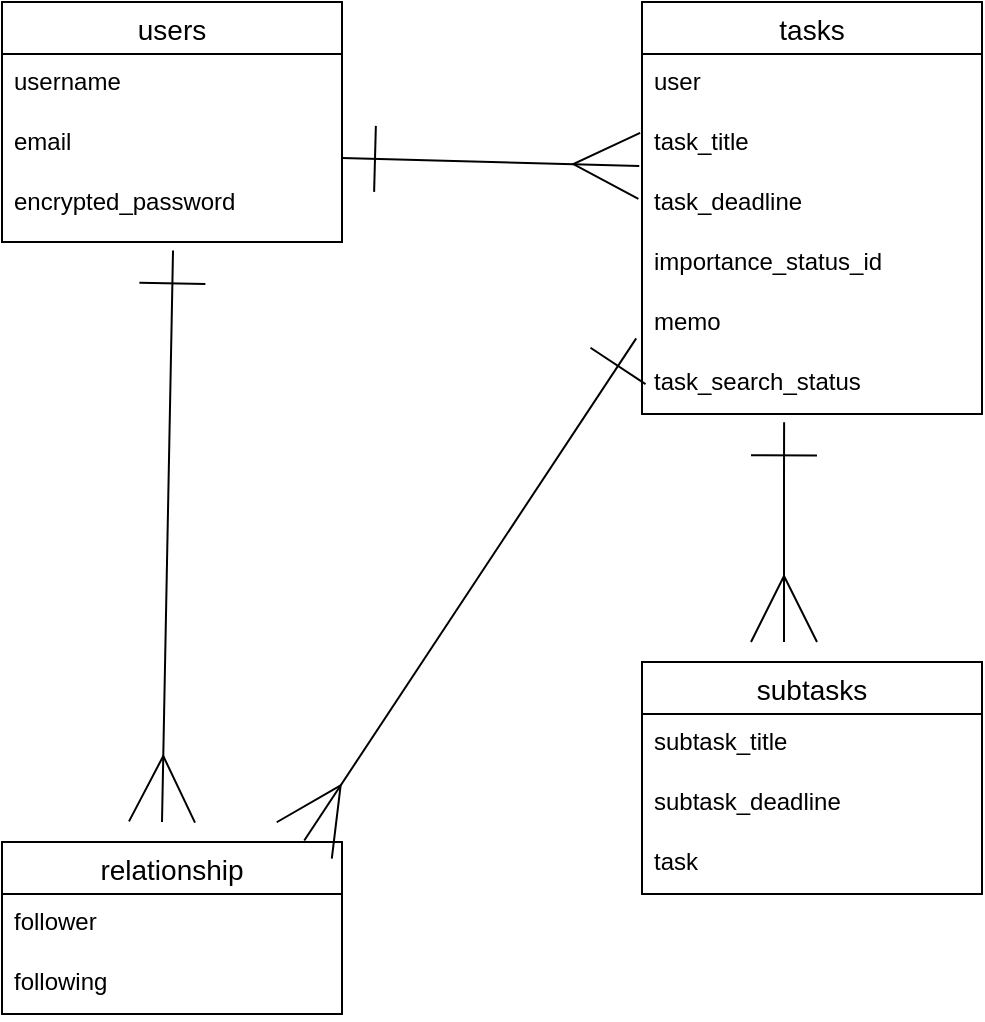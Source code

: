 <mxfile>
    <diagram id="Ka1vk4F85dSO5TzeCcQP" name="ページ1">
        <mxGraphModel dx="1285" dy="708" grid="1" gridSize="10" guides="1" tooltips="1" connect="1" arrows="1" fold="1" page="1" pageScale="1" pageWidth="827" pageHeight="1169" math="0" shadow="0">
            <root>
                <mxCell id="0"/>
                <mxCell id="1" parent="0"/>
                <mxCell id="2" value="users" style="swimlane;fontStyle=0;childLayout=stackLayout;horizontal=1;startSize=26;horizontalStack=0;resizeParent=1;resizeParentMax=0;resizeLast=0;collapsible=1;marginBottom=0;align=center;fontSize=14;" parent="1" vertex="1">
                    <mxGeometry x="150" y="40" width="170" height="120" as="geometry"/>
                </mxCell>
                <mxCell id="4" value="username" style="text;strokeColor=none;fillColor=none;spacingLeft=4;spacingRight=4;overflow=hidden;rotatable=0;points=[[0,0.5],[1,0.5]];portConstraint=eastwest;fontSize=12;" parent="2" vertex="1">
                    <mxGeometry y="26" width="170" height="30" as="geometry"/>
                </mxCell>
                <mxCell id="5" value="email&#10;" style="text;strokeColor=none;fillColor=none;spacingLeft=4;spacingRight=4;overflow=hidden;rotatable=0;points=[[0,0.5],[1,0.5]];portConstraint=eastwest;fontSize=12;" parent="2" vertex="1">
                    <mxGeometry y="56" width="170" height="30" as="geometry"/>
                </mxCell>
                <mxCell id="12" value="encrypted_password" style="text;strokeColor=none;fillColor=none;spacingLeft=4;spacingRight=4;overflow=hidden;rotatable=0;points=[[0,0.5],[1,0.5]];portConstraint=eastwest;fontSize=12;" parent="2" vertex="1">
                    <mxGeometry y="86" width="170" height="34" as="geometry"/>
                </mxCell>
                <mxCell id="13" value="tasks" style="swimlane;fontStyle=0;childLayout=stackLayout;horizontal=1;startSize=26;horizontalStack=0;resizeParent=1;resizeParentMax=0;resizeLast=0;collapsible=1;marginBottom=0;align=center;fontSize=14;" parent="1" vertex="1">
                    <mxGeometry x="470" y="40" width="170" height="206" as="geometry"/>
                </mxCell>
                <mxCell id="60" value="user" style="text;strokeColor=none;fillColor=none;spacingLeft=4;spacingRight=4;overflow=hidden;rotatable=0;points=[[0,0.5],[1,0.5]];portConstraint=eastwest;fontSize=12;" parent="13" vertex="1">
                    <mxGeometry y="26" width="170" height="30" as="geometry"/>
                </mxCell>
                <mxCell id="15" value="task_title" style="text;strokeColor=none;fillColor=none;spacingLeft=4;spacingRight=4;overflow=hidden;rotatable=0;points=[[0,0.5],[1,0.5]];portConstraint=eastwest;fontSize=12;" parent="13" vertex="1">
                    <mxGeometry y="56" width="170" height="30" as="geometry"/>
                </mxCell>
                <mxCell id="25" value="task_deadline" style="text;strokeColor=none;fillColor=none;spacingLeft=4;spacingRight=4;overflow=hidden;rotatable=0;points=[[0,0.5],[1,0.5]];portConstraint=eastwest;fontSize=12;" parent="13" vertex="1">
                    <mxGeometry y="86" width="170" height="30" as="geometry"/>
                </mxCell>
                <mxCell id="24" value="importance_status_id" style="text;strokeColor=none;fillColor=none;spacingLeft=4;spacingRight=4;overflow=hidden;rotatable=0;points=[[0,0.5],[1,0.5]];portConstraint=eastwest;fontSize=12;" parent="13" vertex="1">
                    <mxGeometry y="116" width="170" height="30" as="geometry"/>
                </mxCell>
                <mxCell id="23" value="memo" style="text;strokeColor=none;fillColor=none;spacingLeft=4;spacingRight=4;overflow=hidden;rotatable=0;points=[[0,0.5],[1,0.5]];portConstraint=eastwest;fontSize=12;" parent="13" vertex="1">
                    <mxGeometry y="146" width="170" height="30" as="geometry"/>
                </mxCell>
                <mxCell id="22" value="task_search_status" style="text;strokeColor=none;fillColor=none;spacingLeft=4;spacingRight=4;overflow=hidden;rotatable=0;points=[[0,0.5],[1,0.5]];portConstraint=eastwest;fontSize=12;" parent="13" vertex="1">
                    <mxGeometry y="176" width="170" height="30" as="geometry"/>
                </mxCell>
                <mxCell id="47" style="edgeStyle=none;html=1;startArrow=ERmany;startFill=0;endArrow=ERone;endFill=0;endSize=31;startSize=31;entryX=0.418;entryY=1.139;entryDx=0;entryDy=0;entryPerimeter=0;" parent="1" target="22" edge="1">
                    <mxGeometry relative="1" as="geometry">
                        <mxPoint x="225" y="280" as="targetPoint"/>
                        <mxPoint x="541" y="360" as="sourcePoint"/>
                        <Array as="points">
                            <mxPoint x="541" y="270"/>
                        </Array>
                    </mxGeometry>
                </mxCell>
                <mxCell id="27" value="relationship" style="swimlane;fontStyle=0;childLayout=stackLayout;horizontal=1;startSize=26;horizontalStack=0;resizeParent=1;resizeParentMax=0;resizeLast=0;collapsible=1;marginBottom=0;align=center;fontSize=14;" parent="1" vertex="1">
                    <mxGeometry x="150" y="460" width="170" height="86" as="geometry"/>
                </mxCell>
                <mxCell id="28" value="follower" style="text;strokeColor=none;fillColor=none;spacingLeft=4;spacingRight=4;overflow=hidden;rotatable=0;points=[[0,0.5],[1,0.5]];portConstraint=eastwest;fontSize=12;" parent="27" vertex="1">
                    <mxGeometry y="26" width="170" height="30" as="geometry"/>
                </mxCell>
                <mxCell id="29" value="following" style="text;strokeColor=none;fillColor=none;spacingLeft=4;spacingRight=4;overflow=hidden;rotatable=0;points=[[0,0.5],[1,0.5]];portConstraint=eastwest;fontSize=12;" parent="27" vertex="1">
                    <mxGeometry y="56" width="170" height="30" as="geometry"/>
                </mxCell>
                <mxCell id="32" value="subtasks" style="swimlane;fontStyle=0;childLayout=stackLayout;horizontal=1;startSize=26;horizontalStack=0;resizeParent=1;resizeParentMax=0;resizeLast=0;collapsible=1;marginBottom=0;align=center;fontSize=14;" parent="1" vertex="1">
                    <mxGeometry x="470" y="370" width="170" height="116" as="geometry"/>
                </mxCell>
                <mxCell id="33" value="subtask_title" style="text;strokeColor=none;fillColor=none;spacingLeft=4;spacingRight=4;overflow=hidden;rotatable=0;points=[[0,0.5],[1,0.5]];portConstraint=eastwest;fontSize=12;" parent="32" vertex="1">
                    <mxGeometry y="26" width="170" height="30" as="geometry"/>
                </mxCell>
                <mxCell id="37" value="subtask_deadline" style="text;strokeColor=none;fillColor=none;spacingLeft=4;spacingRight=4;overflow=hidden;rotatable=0;points=[[0,0.5],[1,0.5]];portConstraint=eastwest;fontSize=12;" parent="32" vertex="1">
                    <mxGeometry y="56" width="170" height="30" as="geometry"/>
                </mxCell>
                <mxCell id="36" value="task" style="text;strokeColor=none;fillColor=none;spacingLeft=4;spacingRight=4;overflow=hidden;rotatable=0;points=[[0,0.5],[1,0.5]];portConstraint=eastwest;fontSize=12;" parent="32" vertex="1">
                    <mxGeometry y="86" width="170" height="30" as="geometry"/>
                </mxCell>
                <mxCell id="50" style="edgeStyle=none;html=1;exitX=0.889;exitY=-0.009;exitDx=0;exitDy=0;startArrow=ERmany;startFill=0;endArrow=ERone;endFill=0;endSize=31;startSize=31;entryX=-0.017;entryY=0.74;entryDx=0;entryDy=0;entryPerimeter=0;exitPerimeter=0;" parent="1" source="27" target="23" edge="1">
                    <mxGeometry relative="1" as="geometry">
                        <mxPoint x="301.98" y="465.958" as="sourcePoint"/>
                        <mxPoint x="460" y="160" as="targetPoint"/>
                        <Array as="points"/>
                    </mxGeometry>
                </mxCell>
                <mxCell id="58" style="edgeStyle=none;html=1;startArrow=ERmany;startFill=0;endArrow=ERone;endFill=0;endSize=31;startSize=31;exitX=-0.008;exitY=0.865;exitDx=0;exitDy=0;exitPerimeter=0;" parent="1" source="15" edge="1">
                    <mxGeometry relative="1" as="geometry">
                        <mxPoint x="460" y="120" as="sourcePoint"/>
                        <mxPoint x="320" y="118" as="targetPoint"/>
                    </mxGeometry>
                </mxCell>
                <mxCell id="61" style="edgeStyle=none;html=1;startArrow=ERmany;startFill=0;endArrow=ERone;endFill=0;endSize=31;startSize=31;entryX=0.503;entryY=1.124;entryDx=0;entryDy=0;entryPerimeter=0;" parent="1" target="12" edge="1">
                    <mxGeometry relative="1" as="geometry">
                        <mxPoint x="230" y="450" as="sourcePoint"/>
                        <mxPoint x="477.11" y="208.2" as="targetPoint"/>
                        <Array as="points"/>
                    </mxGeometry>
                </mxCell>
            </root>
        </mxGraphModel>
    </diagram>
</mxfile>